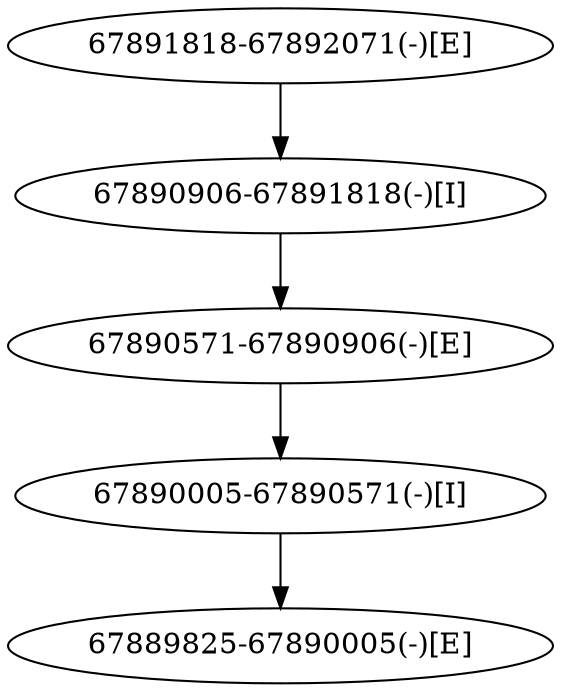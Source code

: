 strict digraph G {
"67889825-67890005(-)[E]" [ids="LNCAP_SHSCRAMBLE.635799.1.1"];
"67890906-67891818(-)[I]" [ids="LNCAP_SHSCRAMBLE.635799.1"];
"67890571-67890906(-)[E]" [ids="LNCAP_SHSCRAMBLE.635799.1.2"];
"67891818-67892071(-)[E]" [ids="LNCAP_SHEZH2.20323.1.1,LNCAP_SHSCRAMBLE.635799.1.3,VCAP_SHEZH2.660631.1.1,VCAP_SHSCRAMBLE.687027.1.1"];
"67890005-67890571(-)[I]" [ids="LNCAP_SHSCRAMBLE.635799.1"];
"67890906-67891818(-)[I]" -> "67890571-67890906(-)[E]";
"67890571-67890906(-)[E]" -> "67890005-67890571(-)[I]";
"67891818-67892071(-)[E]" -> "67890906-67891818(-)[I]";
"67890005-67890571(-)[I]" -> "67889825-67890005(-)[E]";
}
